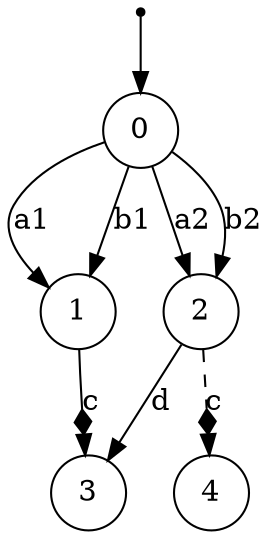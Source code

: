 digraph G {
"n0"[label="0"shape=circle color="black"];
"ArbitraryUnusedNameNoWorriesJustGrooving1"[fontSize=1 shape=point];
"n1"[label="1"shape=circle color="black"];
"n2"[label="2"shape=circle color="black"];
"n3"[label="3"shape=circle color="black"];
"n4"[label="4"shape=circle color="black"];
{"ArbitraryUnusedNameNoWorriesJustGrooving1"}->{"n0"};
{"n0"}->{"n1"}[label = "a1" color="black" arrowhead="normal" style=""];
{"n0"}->{"n1"}[label = "b1" color="black" arrowhead="normal" style=""];
{"n0"}->{"n2"}[label = "a2" color="black" arrowhead="normal" style=""];
{"n0"}->{"n2"}[label = "b2" color="black" arrowhead="normal" style=""];
{"n1"}->{"n3"}[label = "c" color="black" arrowhead="normaldiamond" style=""];
{"n2"}->{"n3"}[label = "d" color="black" arrowhead="normal" style=""];
{"n2"}->{"n4"}[label = "c" color="black" arrowhead="normaldiamond" style="dashed"];
}
